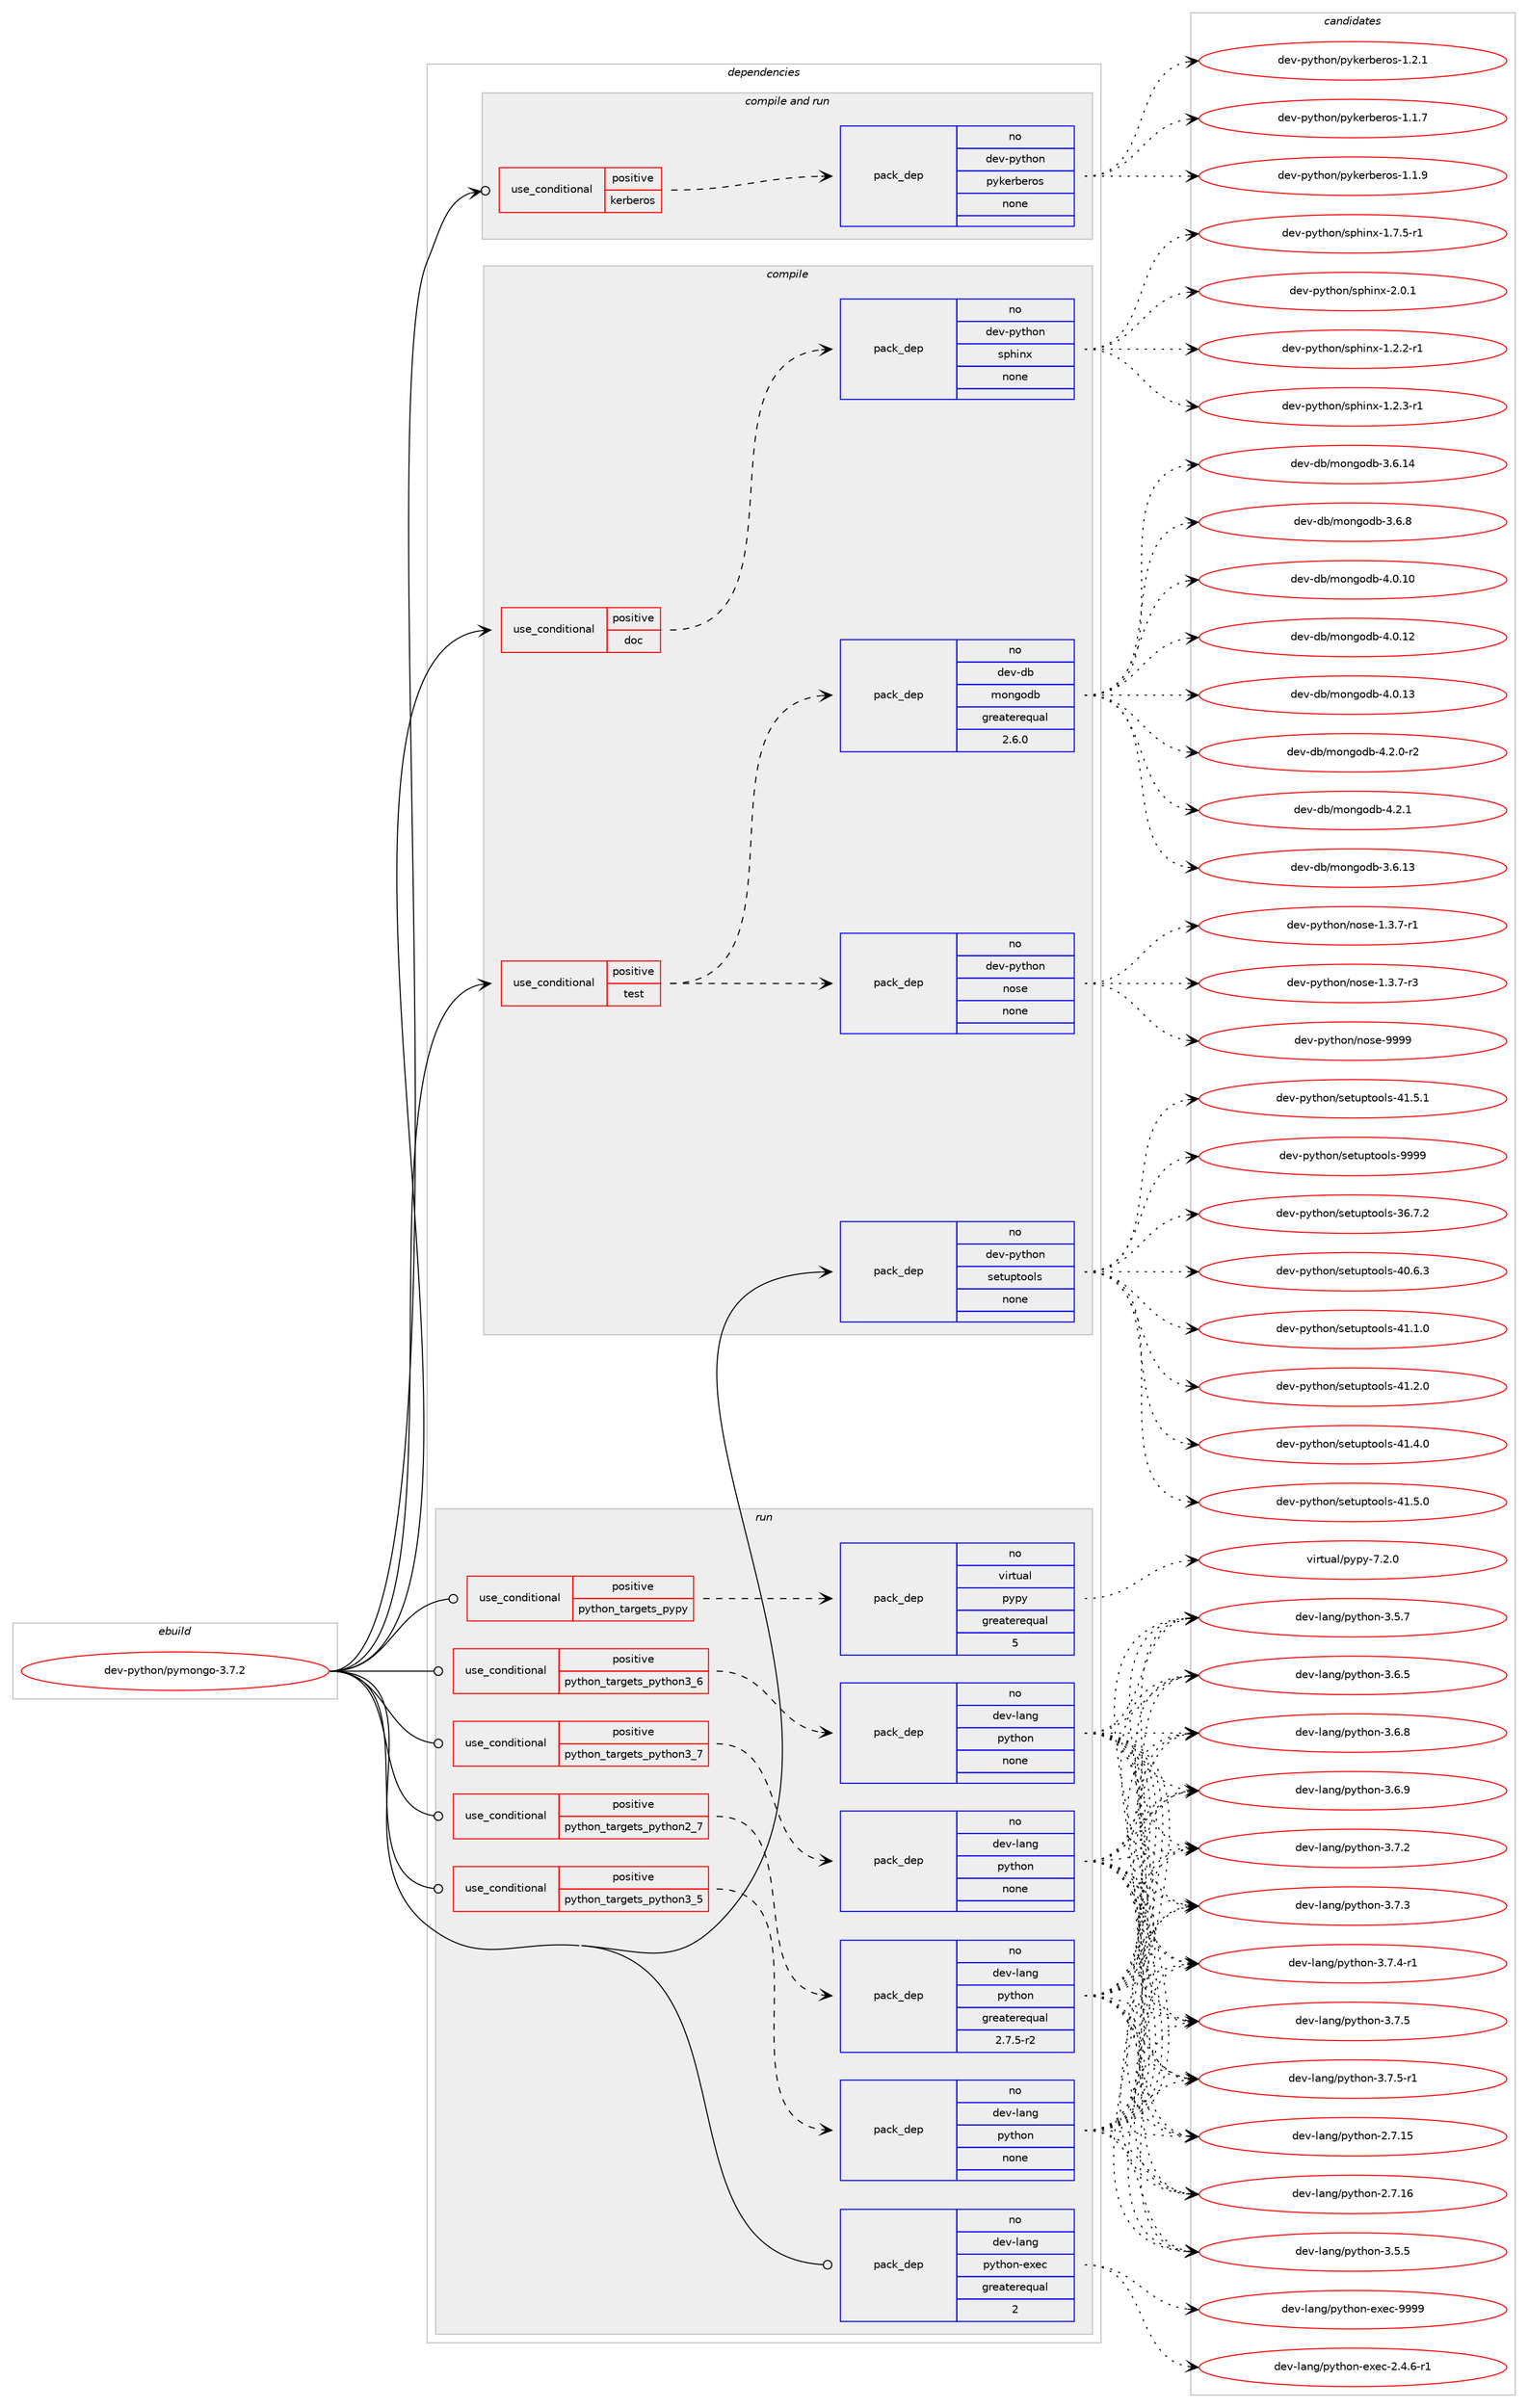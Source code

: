 digraph prolog {

# *************
# Graph options
# *************

newrank=true;
concentrate=true;
compound=true;
graph [rankdir=LR,fontname=Helvetica,fontsize=10,ranksep=1.5];#, ranksep=2.5, nodesep=0.2];
edge  [arrowhead=vee];
node  [fontname=Helvetica,fontsize=10];

# **********
# The ebuild
# **********

subgraph cluster_leftcol {
color=gray;
rank=same;
label=<<i>ebuild</i>>;
id [label="dev-python/pymongo-3.7.2", color=red, width=4, href="../dev-python/pymongo-3.7.2.svg"];
}

# ****************
# The dependencies
# ****************

subgraph cluster_midcol {
color=gray;
label=<<i>dependencies</i>>;
subgraph cluster_compile {
fillcolor="#eeeeee";
style=filled;
label=<<i>compile</i>>;
subgraph cond146255 {
dependency626999 [label=<<TABLE BORDER="0" CELLBORDER="1" CELLSPACING="0" CELLPADDING="4"><TR><TD ROWSPAN="3" CELLPADDING="10">use_conditional</TD></TR><TR><TD>positive</TD></TR><TR><TD>doc</TD></TR></TABLE>>, shape=none, color=red];
subgraph pack468896 {
dependency627000 [label=<<TABLE BORDER="0" CELLBORDER="1" CELLSPACING="0" CELLPADDING="4" WIDTH="220"><TR><TD ROWSPAN="6" CELLPADDING="30">pack_dep</TD></TR><TR><TD WIDTH="110">no</TD></TR><TR><TD>dev-python</TD></TR><TR><TD>sphinx</TD></TR><TR><TD>none</TD></TR><TR><TD></TD></TR></TABLE>>, shape=none, color=blue];
}
dependency626999:e -> dependency627000:w [weight=20,style="dashed",arrowhead="vee"];
}
id:e -> dependency626999:w [weight=20,style="solid",arrowhead="vee"];
subgraph cond146256 {
dependency627001 [label=<<TABLE BORDER="0" CELLBORDER="1" CELLSPACING="0" CELLPADDING="4"><TR><TD ROWSPAN="3" CELLPADDING="10">use_conditional</TD></TR><TR><TD>positive</TD></TR><TR><TD>test</TD></TR></TABLE>>, shape=none, color=red];
subgraph pack468897 {
dependency627002 [label=<<TABLE BORDER="0" CELLBORDER="1" CELLSPACING="0" CELLPADDING="4" WIDTH="220"><TR><TD ROWSPAN="6" CELLPADDING="30">pack_dep</TD></TR><TR><TD WIDTH="110">no</TD></TR><TR><TD>dev-python</TD></TR><TR><TD>nose</TD></TR><TR><TD>none</TD></TR><TR><TD></TD></TR></TABLE>>, shape=none, color=blue];
}
dependency627001:e -> dependency627002:w [weight=20,style="dashed",arrowhead="vee"];
subgraph pack468898 {
dependency627003 [label=<<TABLE BORDER="0" CELLBORDER="1" CELLSPACING="0" CELLPADDING="4" WIDTH="220"><TR><TD ROWSPAN="6" CELLPADDING="30">pack_dep</TD></TR><TR><TD WIDTH="110">no</TD></TR><TR><TD>dev-db</TD></TR><TR><TD>mongodb</TD></TR><TR><TD>greaterequal</TD></TR><TR><TD>2.6.0</TD></TR></TABLE>>, shape=none, color=blue];
}
dependency627001:e -> dependency627003:w [weight=20,style="dashed",arrowhead="vee"];
}
id:e -> dependency627001:w [weight=20,style="solid",arrowhead="vee"];
subgraph pack468899 {
dependency627004 [label=<<TABLE BORDER="0" CELLBORDER="1" CELLSPACING="0" CELLPADDING="4" WIDTH="220"><TR><TD ROWSPAN="6" CELLPADDING="30">pack_dep</TD></TR><TR><TD WIDTH="110">no</TD></TR><TR><TD>dev-python</TD></TR><TR><TD>setuptools</TD></TR><TR><TD>none</TD></TR><TR><TD></TD></TR></TABLE>>, shape=none, color=blue];
}
id:e -> dependency627004:w [weight=20,style="solid",arrowhead="vee"];
}
subgraph cluster_compileandrun {
fillcolor="#eeeeee";
style=filled;
label=<<i>compile and run</i>>;
subgraph cond146257 {
dependency627005 [label=<<TABLE BORDER="0" CELLBORDER="1" CELLSPACING="0" CELLPADDING="4"><TR><TD ROWSPAN="3" CELLPADDING="10">use_conditional</TD></TR><TR><TD>positive</TD></TR><TR><TD>kerberos</TD></TR></TABLE>>, shape=none, color=red];
subgraph pack468900 {
dependency627006 [label=<<TABLE BORDER="0" CELLBORDER="1" CELLSPACING="0" CELLPADDING="4" WIDTH="220"><TR><TD ROWSPAN="6" CELLPADDING="30">pack_dep</TD></TR><TR><TD WIDTH="110">no</TD></TR><TR><TD>dev-python</TD></TR><TR><TD>pykerberos</TD></TR><TR><TD>none</TD></TR><TR><TD></TD></TR></TABLE>>, shape=none, color=blue];
}
dependency627005:e -> dependency627006:w [weight=20,style="dashed",arrowhead="vee"];
}
id:e -> dependency627005:w [weight=20,style="solid",arrowhead="odotvee"];
}
subgraph cluster_run {
fillcolor="#eeeeee";
style=filled;
label=<<i>run</i>>;
subgraph cond146258 {
dependency627007 [label=<<TABLE BORDER="0" CELLBORDER="1" CELLSPACING="0" CELLPADDING="4"><TR><TD ROWSPAN="3" CELLPADDING="10">use_conditional</TD></TR><TR><TD>positive</TD></TR><TR><TD>python_targets_pypy</TD></TR></TABLE>>, shape=none, color=red];
subgraph pack468901 {
dependency627008 [label=<<TABLE BORDER="0" CELLBORDER="1" CELLSPACING="0" CELLPADDING="4" WIDTH="220"><TR><TD ROWSPAN="6" CELLPADDING="30">pack_dep</TD></TR><TR><TD WIDTH="110">no</TD></TR><TR><TD>virtual</TD></TR><TR><TD>pypy</TD></TR><TR><TD>greaterequal</TD></TR><TR><TD>5</TD></TR></TABLE>>, shape=none, color=blue];
}
dependency627007:e -> dependency627008:w [weight=20,style="dashed",arrowhead="vee"];
}
id:e -> dependency627007:w [weight=20,style="solid",arrowhead="odot"];
subgraph cond146259 {
dependency627009 [label=<<TABLE BORDER="0" CELLBORDER="1" CELLSPACING="0" CELLPADDING="4"><TR><TD ROWSPAN="3" CELLPADDING="10">use_conditional</TD></TR><TR><TD>positive</TD></TR><TR><TD>python_targets_python2_7</TD></TR></TABLE>>, shape=none, color=red];
subgraph pack468902 {
dependency627010 [label=<<TABLE BORDER="0" CELLBORDER="1" CELLSPACING="0" CELLPADDING="4" WIDTH="220"><TR><TD ROWSPAN="6" CELLPADDING="30">pack_dep</TD></TR><TR><TD WIDTH="110">no</TD></TR><TR><TD>dev-lang</TD></TR><TR><TD>python</TD></TR><TR><TD>greaterequal</TD></TR><TR><TD>2.7.5-r2</TD></TR></TABLE>>, shape=none, color=blue];
}
dependency627009:e -> dependency627010:w [weight=20,style="dashed",arrowhead="vee"];
}
id:e -> dependency627009:w [weight=20,style="solid",arrowhead="odot"];
subgraph cond146260 {
dependency627011 [label=<<TABLE BORDER="0" CELLBORDER="1" CELLSPACING="0" CELLPADDING="4"><TR><TD ROWSPAN="3" CELLPADDING="10">use_conditional</TD></TR><TR><TD>positive</TD></TR><TR><TD>python_targets_python3_5</TD></TR></TABLE>>, shape=none, color=red];
subgraph pack468903 {
dependency627012 [label=<<TABLE BORDER="0" CELLBORDER="1" CELLSPACING="0" CELLPADDING="4" WIDTH="220"><TR><TD ROWSPAN="6" CELLPADDING="30">pack_dep</TD></TR><TR><TD WIDTH="110">no</TD></TR><TR><TD>dev-lang</TD></TR><TR><TD>python</TD></TR><TR><TD>none</TD></TR><TR><TD></TD></TR></TABLE>>, shape=none, color=blue];
}
dependency627011:e -> dependency627012:w [weight=20,style="dashed",arrowhead="vee"];
}
id:e -> dependency627011:w [weight=20,style="solid",arrowhead="odot"];
subgraph cond146261 {
dependency627013 [label=<<TABLE BORDER="0" CELLBORDER="1" CELLSPACING="0" CELLPADDING="4"><TR><TD ROWSPAN="3" CELLPADDING="10">use_conditional</TD></TR><TR><TD>positive</TD></TR><TR><TD>python_targets_python3_6</TD></TR></TABLE>>, shape=none, color=red];
subgraph pack468904 {
dependency627014 [label=<<TABLE BORDER="0" CELLBORDER="1" CELLSPACING="0" CELLPADDING="4" WIDTH="220"><TR><TD ROWSPAN="6" CELLPADDING="30">pack_dep</TD></TR><TR><TD WIDTH="110">no</TD></TR><TR><TD>dev-lang</TD></TR><TR><TD>python</TD></TR><TR><TD>none</TD></TR><TR><TD></TD></TR></TABLE>>, shape=none, color=blue];
}
dependency627013:e -> dependency627014:w [weight=20,style="dashed",arrowhead="vee"];
}
id:e -> dependency627013:w [weight=20,style="solid",arrowhead="odot"];
subgraph cond146262 {
dependency627015 [label=<<TABLE BORDER="0" CELLBORDER="1" CELLSPACING="0" CELLPADDING="4"><TR><TD ROWSPAN="3" CELLPADDING="10">use_conditional</TD></TR><TR><TD>positive</TD></TR><TR><TD>python_targets_python3_7</TD></TR></TABLE>>, shape=none, color=red];
subgraph pack468905 {
dependency627016 [label=<<TABLE BORDER="0" CELLBORDER="1" CELLSPACING="0" CELLPADDING="4" WIDTH="220"><TR><TD ROWSPAN="6" CELLPADDING="30">pack_dep</TD></TR><TR><TD WIDTH="110">no</TD></TR><TR><TD>dev-lang</TD></TR><TR><TD>python</TD></TR><TR><TD>none</TD></TR><TR><TD></TD></TR></TABLE>>, shape=none, color=blue];
}
dependency627015:e -> dependency627016:w [weight=20,style="dashed",arrowhead="vee"];
}
id:e -> dependency627015:w [weight=20,style="solid",arrowhead="odot"];
subgraph pack468906 {
dependency627017 [label=<<TABLE BORDER="0" CELLBORDER="1" CELLSPACING="0" CELLPADDING="4" WIDTH="220"><TR><TD ROWSPAN="6" CELLPADDING="30">pack_dep</TD></TR><TR><TD WIDTH="110">no</TD></TR><TR><TD>dev-lang</TD></TR><TR><TD>python-exec</TD></TR><TR><TD>greaterequal</TD></TR><TR><TD>2</TD></TR></TABLE>>, shape=none, color=blue];
}
id:e -> dependency627017:w [weight=20,style="solid",arrowhead="odot"];
}
}

# **************
# The candidates
# **************

subgraph cluster_choices {
rank=same;
color=gray;
label=<<i>candidates</i>>;

subgraph choice468896 {
color=black;
nodesep=1;
choice10010111845112121116104111110471151121041051101204549465046504511449 [label="dev-python/sphinx-1.2.2-r1", color=red, width=4,href="../dev-python/sphinx-1.2.2-r1.svg"];
choice10010111845112121116104111110471151121041051101204549465046514511449 [label="dev-python/sphinx-1.2.3-r1", color=red, width=4,href="../dev-python/sphinx-1.2.3-r1.svg"];
choice10010111845112121116104111110471151121041051101204549465546534511449 [label="dev-python/sphinx-1.7.5-r1", color=red, width=4,href="../dev-python/sphinx-1.7.5-r1.svg"];
choice1001011184511212111610411111047115112104105110120455046484649 [label="dev-python/sphinx-2.0.1", color=red, width=4,href="../dev-python/sphinx-2.0.1.svg"];
dependency627000:e -> choice10010111845112121116104111110471151121041051101204549465046504511449:w [style=dotted,weight="100"];
dependency627000:e -> choice10010111845112121116104111110471151121041051101204549465046514511449:w [style=dotted,weight="100"];
dependency627000:e -> choice10010111845112121116104111110471151121041051101204549465546534511449:w [style=dotted,weight="100"];
dependency627000:e -> choice1001011184511212111610411111047115112104105110120455046484649:w [style=dotted,weight="100"];
}
subgraph choice468897 {
color=black;
nodesep=1;
choice10010111845112121116104111110471101111151014549465146554511449 [label="dev-python/nose-1.3.7-r1", color=red, width=4,href="../dev-python/nose-1.3.7-r1.svg"];
choice10010111845112121116104111110471101111151014549465146554511451 [label="dev-python/nose-1.3.7-r3", color=red, width=4,href="../dev-python/nose-1.3.7-r3.svg"];
choice10010111845112121116104111110471101111151014557575757 [label="dev-python/nose-9999", color=red, width=4,href="../dev-python/nose-9999.svg"];
dependency627002:e -> choice10010111845112121116104111110471101111151014549465146554511449:w [style=dotted,weight="100"];
dependency627002:e -> choice10010111845112121116104111110471101111151014549465146554511451:w [style=dotted,weight="100"];
dependency627002:e -> choice10010111845112121116104111110471101111151014557575757:w [style=dotted,weight="100"];
}
subgraph choice468898 {
color=black;
nodesep=1;
choice1001011184510098471091111101031111009845514654464951 [label="dev-db/mongodb-3.6.13", color=red, width=4,href="../dev-db/mongodb-3.6.13.svg"];
choice1001011184510098471091111101031111009845514654464952 [label="dev-db/mongodb-3.6.14", color=red, width=4,href="../dev-db/mongodb-3.6.14.svg"];
choice10010111845100984710911111010311110098455146544656 [label="dev-db/mongodb-3.6.8", color=red, width=4,href="../dev-db/mongodb-3.6.8.svg"];
choice1001011184510098471091111101031111009845524648464948 [label="dev-db/mongodb-4.0.10", color=red, width=4,href="../dev-db/mongodb-4.0.10.svg"];
choice1001011184510098471091111101031111009845524648464950 [label="dev-db/mongodb-4.0.12", color=red, width=4,href="../dev-db/mongodb-4.0.12.svg"];
choice1001011184510098471091111101031111009845524648464951 [label="dev-db/mongodb-4.0.13", color=red, width=4,href="../dev-db/mongodb-4.0.13.svg"];
choice100101118451009847109111110103111100984552465046484511450 [label="dev-db/mongodb-4.2.0-r2", color=red, width=4,href="../dev-db/mongodb-4.2.0-r2.svg"];
choice10010111845100984710911111010311110098455246504649 [label="dev-db/mongodb-4.2.1", color=red, width=4,href="../dev-db/mongodb-4.2.1.svg"];
dependency627003:e -> choice1001011184510098471091111101031111009845514654464951:w [style=dotted,weight="100"];
dependency627003:e -> choice1001011184510098471091111101031111009845514654464952:w [style=dotted,weight="100"];
dependency627003:e -> choice10010111845100984710911111010311110098455146544656:w [style=dotted,weight="100"];
dependency627003:e -> choice1001011184510098471091111101031111009845524648464948:w [style=dotted,weight="100"];
dependency627003:e -> choice1001011184510098471091111101031111009845524648464950:w [style=dotted,weight="100"];
dependency627003:e -> choice1001011184510098471091111101031111009845524648464951:w [style=dotted,weight="100"];
dependency627003:e -> choice100101118451009847109111110103111100984552465046484511450:w [style=dotted,weight="100"];
dependency627003:e -> choice10010111845100984710911111010311110098455246504649:w [style=dotted,weight="100"];
}
subgraph choice468899 {
color=black;
nodesep=1;
choice100101118451121211161041111104711510111611711211611111110811545515446554650 [label="dev-python/setuptools-36.7.2", color=red, width=4,href="../dev-python/setuptools-36.7.2.svg"];
choice100101118451121211161041111104711510111611711211611111110811545524846544651 [label="dev-python/setuptools-40.6.3", color=red, width=4,href="../dev-python/setuptools-40.6.3.svg"];
choice100101118451121211161041111104711510111611711211611111110811545524946494648 [label="dev-python/setuptools-41.1.0", color=red, width=4,href="../dev-python/setuptools-41.1.0.svg"];
choice100101118451121211161041111104711510111611711211611111110811545524946504648 [label="dev-python/setuptools-41.2.0", color=red, width=4,href="../dev-python/setuptools-41.2.0.svg"];
choice100101118451121211161041111104711510111611711211611111110811545524946524648 [label="dev-python/setuptools-41.4.0", color=red, width=4,href="../dev-python/setuptools-41.4.0.svg"];
choice100101118451121211161041111104711510111611711211611111110811545524946534648 [label="dev-python/setuptools-41.5.0", color=red, width=4,href="../dev-python/setuptools-41.5.0.svg"];
choice100101118451121211161041111104711510111611711211611111110811545524946534649 [label="dev-python/setuptools-41.5.1", color=red, width=4,href="../dev-python/setuptools-41.5.1.svg"];
choice10010111845112121116104111110471151011161171121161111111081154557575757 [label="dev-python/setuptools-9999", color=red, width=4,href="../dev-python/setuptools-9999.svg"];
dependency627004:e -> choice100101118451121211161041111104711510111611711211611111110811545515446554650:w [style=dotted,weight="100"];
dependency627004:e -> choice100101118451121211161041111104711510111611711211611111110811545524846544651:w [style=dotted,weight="100"];
dependency627004:e -> choice100101118451121211161041111104711510111611711211611111110811545524946494648:w [style=dotted,weight="100"];
dependency627004:e -> choice100101118451121211161041111104711510111611711211611111110811545524946504648:w [style=dotted,weight="100"];
dependency627004:e -> choice100101118451121211161041111104711510111611711211611111110811545524946524648:w [style=dotted,weight="100"];
dependency627004:e -> choice100101118451121211161041111104711510111611711211611111110811545524946534648:w [style=dotted,weight="100"];
dependency627004:e -> choice100101118451121211161041111104711510111611711211611111110811545524946534649:w [style=dotted,weight="100"];
dependency627004:e -> choice10010111845112121116104111110471151011161171121161111111081154557575757:w [style=dotted,weight="100"];
}
subgraph choice468900 {
color=black;
nodesep=1;
choice100101118451121211161041111104711212110710111498101114111115454946494655 [label="dev-python/pykerberos-1.1.7", color=red, width=4,href="../dev-python/pykerberos-1.1.7.svg"];
choice100101118451121211161041111104711212110710111498101114111115454946494657 [label="dev-python/pykerberos-1.1.9", color=red, width=4,href="../dev-python/pykerberos-1.1.9.svg"];
choice100101118451121211161041111104711212110710111498101114111115454946504649 [label="dev-python/pykerberos-1.2.1", color=red, width=4,href="../dev-python/pykerberos-1.2.1.svg"];
dependency627006:e -> choice100101118451121211161041111104711212110710111498101114111115454946494655:w [style=dotted,weight="100"];
dependency627006:e -> choice100101118451121211161041111104711212110710111498101114111115454946494657:w [style=dotted,weight="100"];
dependency627006:e -> choice100101118451121211161041111104711212110710111498101114111115454946504649:w [style=dotted,weight="100"];
}
subgraph choice468901 {
color=black;
nodesep=1;
choice1181051141161179710847112121112121455546504648 [label="virtual/pypy-7.2.0", color=red, width=4,href="../virtual/pypy-7.2.0.svg"];
dependency627008:e -> choice1181051141161179710847112121112121455546504648:w [style=dotted,weight="100"];
}
subgraph choice468902 {
color=black;
nodesep=1;
choice10010111845108971101034711212111610411111045504655464953 [label="dev-lang/python-2.7.15", color=red, width=4,href="../dev-lang/python-2.7.15.svg"];
choice10010111845108971101034711212111610411111045504655464954 [label="dev-lang/python-2.7.16", color=red, width=4,href="../dev-lang/python-2.7.16.svg"];
choice100101118451089711010347112121116104111110455146534653 [label="dev-lang/python-3.5.5", color=red, width=4,href="../dev-lang/python-3.5.5.svg"];
choice100101118451089711010347112121116104111110455146534655 [label="dev-lang/python-3.5.7", color=red, width=4,href="../dev-lang/python-3.5.7.svg"];
choice100101118451089711010347112121116104111110455146544653 [label="dev-lang/python-3.6.5", color=red, width=4,href="../dev-lang/python-3.6.5.svg"];
choice100101118451089711010347112121116104111110455146544656 [label="dev-lang/python-3.6.8", color=red, width=4,href="../dev-lang/python-3.6.8.svg"];
choice100101118451089711010347112121116104111110455146544657 [label="dev-lang/python-3.6.9", color=red, width=4,href="../dev-lang/python-3.6.9.svg"];
choice100101118451089711010347112121116104111110455146554650 [label="dev-lang/python-3.7.2", color=red, width=4,href="../dev-lang/python-3.7.2.svg"];
choice100101118451089711010347112121116104111110455146554651 [label="dev-lang/python-3.7.3", color=red, width=4,href="../dev-lang/python-3.7.3.svg"];
choice1001011184510897110103471121211161041111104551465546524511449 [label="dev-lang/python-3.7.4-r1", color=red, width=4,href="../dev-lang/python-3.7.4-r1.svg"];
choice100101118451089711010347112121116104111110455146554653 [label="dev-lang/python-3.7.5", color=red, width=4,href="../dev-lang/python-3.7.5.svg"];
choice1001011184510897110103471121211161041111104551465546534511449 [label="dev-lang/python-3.7.5-r1", color=red, width=4,href="../dev-lang/python-3.7.5-r1.svg"];
dependency627010:e -> choice10010111845108971101034711212111610411111045504655464953:w [style=dotted,weight="100"];
dependency627010:e -> choice10010111845108971101034711212111610411111045504655464954:w [style=dotted,weight="100"];
dependency627010:e -> choice100101118451089711010347112121116104111110455146534653:w [style=dotted,weight="100"];
dependency627010:e -> choice100101118451089711010347112121116104111110455146534655:w [style=dotted,weight="100"];
dependency627010:e -> choice100101118451089711010347112121116104111110455146544653:w [style=dotted,weight="100"];
dependency627010:e -> choice100101118451089711010347112121116104111110455146544656:w [style=dotted,weight="100"];
dependency627010:e -> choice100101118451089711010347112121116104111110455146544657:w [style=dotted,weight="100"];
dependency627010:e -> choice100101118451089711010347112121116104111110455146554650:w [style=dotted,weight="100"];
dependency627010:e -> choice100101118451089711010347112121116104111110455146554651:w [style=dotted,weight="100"];
dependency627010:e -> choice1001011184510897110103471121211161041111104551465546524511449:w [style=dotted,weight="100"];
dependency627010:e -> choice100101118451089711010347112121116104111110455146554653:w [style=dotted,weight="100"];
dependency627010:e -> choice1001011184510897110103471121211161041111104551465546534511449:w [style=dotted,weight="100"];
}
subgraph choice468903 {
color=black;
nodesep=1;
choice10010111845108971101034711212111610411111045504655464953 [label="dev-lang/python-2.7.15", color=red, width=4,href="../dev-lang/python-2.7.15.svg"];
choice10010111845108971101034711212111610411111045504655464954 [label="dev-lang/python-2.7.16", color=red, width=4,href="../dev-lang/python-2.7.16.svg"];
choice100101118451089711010347112121116104111110455146534653 [label="dev-lang/python-3.5.5", color=red, width=4,href="../dev-lang/python-3.5.5.svg"];
choice100101118451089711010347112121116104111110455146534655 [label="dev-lang/python-3.5.7", color=red, width=4,href="../dev-lang/python-3.5.7.svg"];
choice100101118451089711010347112121116104111110455146544653 [label="dev-lang/python-3.6.5", color=red, width=4,href="../dev-lang/python-3.6.5.svg"];
choice100101118451089711010347112121116104111110455146544656 [label="dev-lang/python-3.6.8", color=red, width=4,href="../dev-lang/python-3.6.8.svg"];
choice100101118451089711010347112121116104111110455146544657 [label="dev-lang/python-3.6.9", color=red, width=4,href="../dev-lang/python-3.6.9.svg"];
choice100101118451089711010347112121116104111110455146554650 [label="dev-lang/python-3.7.2", color=red, width=4,href="../dev-lang/python-3.7.2.svg"];
choice100101118451089711010347112121116104111110455146554651 [label="dev-lang/python-3.7.3", color=red, width=4,href="../dev-lang/python-3.7.3.svg"];
choice1001011184510897110103471121211161041111104551465546524511449 [label="dev-lang/python-3.7.4-r1", color=red, width=4,href="../dev-lang/python-3.7.4-r1.svg"];
choice100101118451089711010347112121116104111110455146554653 [label="dev-lang/python-3.7.5", color=red, width=4,href="../dev-lang/python-3.7.5.svg"];
choice1001011184510897110103471121211161041111104551465546534511449 [label="dev-lang/python-3.7.5-r1", color=red, width=4,href="../dev-lang/python-3.7.5-r1.svg"];
dependency627012:e -> choice10010111845108971101034711212111610411111045504655464953:w [style=dotted,weight="100"];
dependency627012:e -> choice10010111845108971101034711212111610411111045504655464954:w [style=dotted,weight="100"];
dependency627012:e -> choice100101118451089711010347112121116104111110455146534653:w [style=dotted,weight="100"];
dependency627012:e -> choice100101118451089711010347112121116104111110455146534655:w [style=dotted,weight="100"];
dependency627012:e -> choice100101118451089711010347112121116104111110455146544653:w [style=dotted,weight="100"];
dependency627012:e -> choice100101118451089711010347112121116104111110455146544656:w [style=dotted,weight="100"];
dependency627012:e -> choice100101118451089711010347112121116104111110455146544657:w [style=dotted,weight="100"];
dependency627012:e -> choice100101118451089711010347112121116104111110455146554650:w [style=dotted,weight="100"];
dependency627012:e -> choice100101118451089711010347112121116104111110455146554651:w [style=dotted,weight="100"];
dependency627012:e -> choice1001011184510897110103471121211161041111104551465546524511449:w [style=dotted,weight="100"];
dependency627012:e -> choice100101118451089711010347112121116104111110455146554653:w [style=dotted,weight="100"];
dependency627012:e -> choice1001011184510897110103471121211161041111104551465546534511449:w [style=dotted,weight="100"];
}
subgraph choice468904 {
color=black;
nodesep=1;
choice10010111845108971101034711212111610411111045504655464953 [label="dev-lang/python-2.7.15", color=red, width=4,href="../dev-lang/python-2.7.15.svg"];
choice10010111845108971101034711212111610411111045504655464954 [label="dev-lang/python-2.7.16", color=red, width=4,href="../dev-lang/python-2.7.16.svg"];
choice100101118451089711010347112121116104111110455146534653 [label="dev-lang/python-3.5.5", color=red, width=4,href="../dev-lang/python-3.5.5.svg"];
choice100101118451089711010347112121116104111110455146534655 [label="dev-lang/python-3.5.7", color=red, width=4,href="../dev-lang/python-3.5.7.svg"];
choice100101118451089711010347112121116104111110455146544653 [label="dev-lang/python-3.6.5", color=red, width=4,href="../dev-lang/python-3.6.5.svg"];
choice100101118451089711010347112121116104111110455146544656 [label="dev-lang/python-3.6.8", color=red, width=4,href="../dev-lang/python-3.6.8.svg"];
choice100101118451089711010347112121116104111110455146544657 [label="dev-lang/python-3.6.9", color=red, width=4,href="../dev-lang/python-3.6.9.svg"];
choice100101118451089711010347112121116104111110455146554650 [label="dev-lang/python-3.7.2", color=red, width=4,href="../dev-lang/python-3.7.2.svg"];
choice100101118451089711010347112121116104111110455146554651 [label="dev-lang/python-3.7.3", color=red, width=4,href="../dev-lang/python-3.7.3.svg"];
choice1001011184510897110103471121211161041111104551465546524511449 [label="dev-lang/python-3.7.4-r1", color=red, width=4,href="../dev-lang/python-3.7.4-r1.svg"];
choice100101118451089711010347112121116104111110455146554653 [label="dev-lang/python-3.7.5", color=red, width=4,href="../dev-lang/python-3.7.5.svg"];
choice1001011184510897110103471121211161041111104551465546534511449 [label="dev-lang/python-3.7.5-r1", color=red, width=4,href="../dev-lang/python-3.7.5-r1.svg"];
dependency627014:e -> choice10010111845108971101034711212111610411111045504655464953:w [style=dotted,weight="100"];
dependency627014:e -> choice10010111845108971101034711212111610411111045504655464954:w [style=dotted,weight="100"];
dependency627014:e -> choice100101118451089711010347112121116104111110455146534653:w [style=dotted,weight="100"];
dependency627014:e -> choice100101118451089711010347112121116104111110455146534655:w [style=dotted,weight="100"];
dependency627014:e -> choice100101118451089711010347112121116104111110455146544653:w [style=dotted,weight="100"];
dependency627014:e -> choice100101118451089711010347112121116104111110455146544656:w [style=dotted,weight="100"];
dependency627014:e -> choice100101118451089711010347112121116104111110455146544657:w [style=dotted,weight="100"];
dependency627014:e -> choice100101118451089711010347112121116104111110455146554650:w [style=dotted,weight="100"];
dependency627014:e -> choice100101118451089711010347112121116104111110455146554651:w [style=dotted,weight="100"];
dependency627014:e -> choice1001011184510897110103471121211161041111104551465546524511449:w [style=dotted,weight="100"];
dependency627014:e -> choice100101118451089711010347112121116104111110455146554653:w [style=dotted,weight="100"];
dependency627014:e -> choice1001011184510897110103471121211161041111104551465546534511449:w [style=dotted,weight="100"];
}
subgraph choice468905 {
color=black;
nodesep=1;
choice10010111845108971101034711212111610411111045504655464953 [label="dev-lang/python-2.7.15", color=red, width=4,href="../dev-lang/python-2.7.15.svg"];
choice10010111845108971101034711212111610411111045504655464954 [label="dev-lang/python-2.7.16", color=red, width=4,href="../dev-lang/python-2.7.16.svg"];
choice100101118451089711010347112121116104111110455146534653 [label="dev-lang/python-3.5.5", color=red, width=4,href="../dev-lang/python-3.5.5.svg"];
choice100101118451089711010347112121116104111110455146534655 [label="dev-lang/python-3.5.7", color=red, width=4,href="../dev-lang/python-3.5.7.svg"];
choice100101118451089711010347112121116104111110455146544653 [label="dev-lang/python-3.6.5", color=red, width=4,href="../dev-lang/python-3.6.5.svg"];
choice100101118451089711010347112121116104111110455146544656 [label="dev-lang/python-3.6.8", color=red, width=4,href="../dev-lang/python-3.6.8.svg"];
choice100101118451089711010347112121116104111110455146544657 [label="dev-lang/python-3.6.9", color=red, width=4,href="../dev-lang/python-3.6.9.svg"];
choice100101118451089711010347112121116104111110455146554650 [label="dev-lang/python-3.7.2", color=red, width=4,href="../dev-lang/python-3.7.2.svg"];
choice100101118451089711010347112121116104111110455146554651 [label="dev-lang/python-3.7.3", color=red, width=4,href="../dev-lang/python-3.7.3.svg"];
choice1001011184510897110103471121211161041111104551465546524511449 [label="dev-lang/python-3.7.4-r1", color=red, width=4,href="../dev-lang/python-3.7.4-r1.svg"];
choice100101118451089711010347112121116104111110455146554653 [label="dev-lang/python-3.7.5", color=red, width=4,href="../dev-lang/python-3.7.5.svg"];
choice1001011184510897110103471121211161041111104551465546534511449 [label="dev-lang/python-3.7.5-r1", color=red, width=4,href="../dev-lang/python-3.7.5-r1.svg"];
dependency627016:e -> choice10010111845108971101034711212111610411111045504655464953:w [style=dotted,weight="100"];
dependency627016:e -> choice10010111845108971101034711212111610411111045504655464954:w [style=dotted,weight="100"];
dependency627016:e -> choice100101118451089711010347112121116104111110455146534653:w [style=dotted,weight="100"];
dependency627016:e -> choice100101118451089711010347112121116104111110455146534655:w [style=dotted,weight="100"];
dependency627016:e -> choice100101118451089711010347112121116104111110455146544653:w [style=dotted,weight="100"];
dependency627016:e -> choice100101118451089711010347112121116104111110455146544656:w [style=dotted,weight="100"];
dependency627016:e -> choice100101118451089711010347112121116104111110455146544657:w [style=dotted,weight="100"];
dependency627016:e -> choice100101118451089711010347112121116104111110455146554650:w [style=dotted,weight="100"];
dependency627016:e -> choice100101118451089711010347112121116104111110455146554651:w [style=dotted,weight="100"];
dependency627016:e -> choice1001011184510897110103471121211161041111104551465546524511449:w [style=dotted,weight="100"];
dependency627016:e -> choice100101118451089711010347112121116104111110455146554653:w [style=dotted,weight="100"];
dependency627016:e -> choice1001011184510897110103471121211161041111104551465546534511449:w [style=dotted,weight="100"];
}
subgraph choice468906 {
color=black;
nodesep=1;
choice10010111845108971101034711212111610411111045101120101994550465246544511449 [label="dev-lang/python-exec-2.4.6-r1", color=red, width=4,href="../dev-lang/python-exec-2.4.6-r1.svg"];
choice10010111845108971101034711212111610411111045101120101994557575757 [label="dev-lang/python-exec-9999", color=red, width=4,href="../dev-lang/python-exec-9999.svg"];
dependency627017:e -> choice10010111845108971101034711212111610411111045101120101994550465246544511449:w [style=dotted,weight="100"];
dependency627017:e -> choice10010111845108971101034711212111610411111045101120101994557575757:w [style=dotted,weight="100"];
}
}

}
